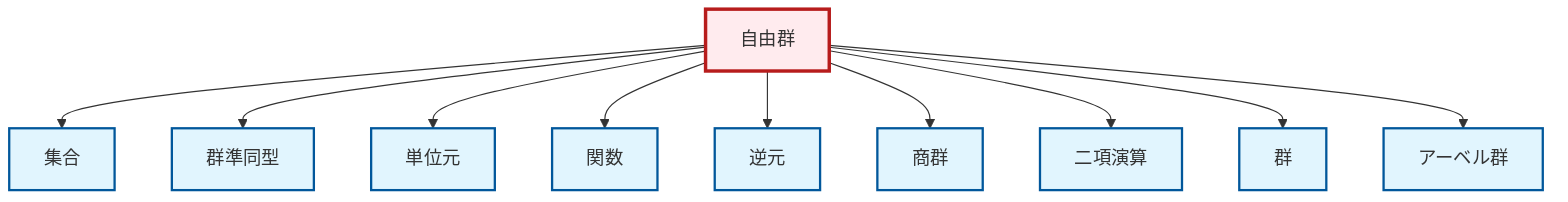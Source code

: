 graph TD
    classDef definition fill:#e1f5fe,stroke:#01579b,stroke-width:2px
    classDef theorem fill:#f3e5f5,stroke:#4a148c,stroke-width:2px
    classDef axiom fill:#fff3e0,stroke:#e65100,stroke-width:2px
    classDef example fill:#e8f5e9,stroke:#1b5e20,stroke-width:2px
    classDef current fill:#ffebee,stroke:#b71c1c,stroke-width:3px
    def-group["群"]:::definition
    def-binary-operation["二項演算"]:::definition
    def-inverse-element["逆元"]:::definition
    def-set["集合"]:::definition
    def-homomorphism["群準同型"]:::definition
    def-abelian-group["アーベル群"]:::definition
    def-identity-element["単位元"]:::definition
    def-function["関数"]:::definition
    def-free-group["自由群"]:::definition
    def-quotient-group["商群"]:::definition
    def-free-group --> def-set
    def-free-group --> def-homomorphism
    def-free-group --> def-identity-element
    def-free-group --> def-function
    def-free-group --> def-inverse-element
    def-free-group --> def-quotient-group
    def-free-group --> def-binary-operation
    def-free-group --> def-group
    def-free-group --> def-abelian-group
    class def-free-group current